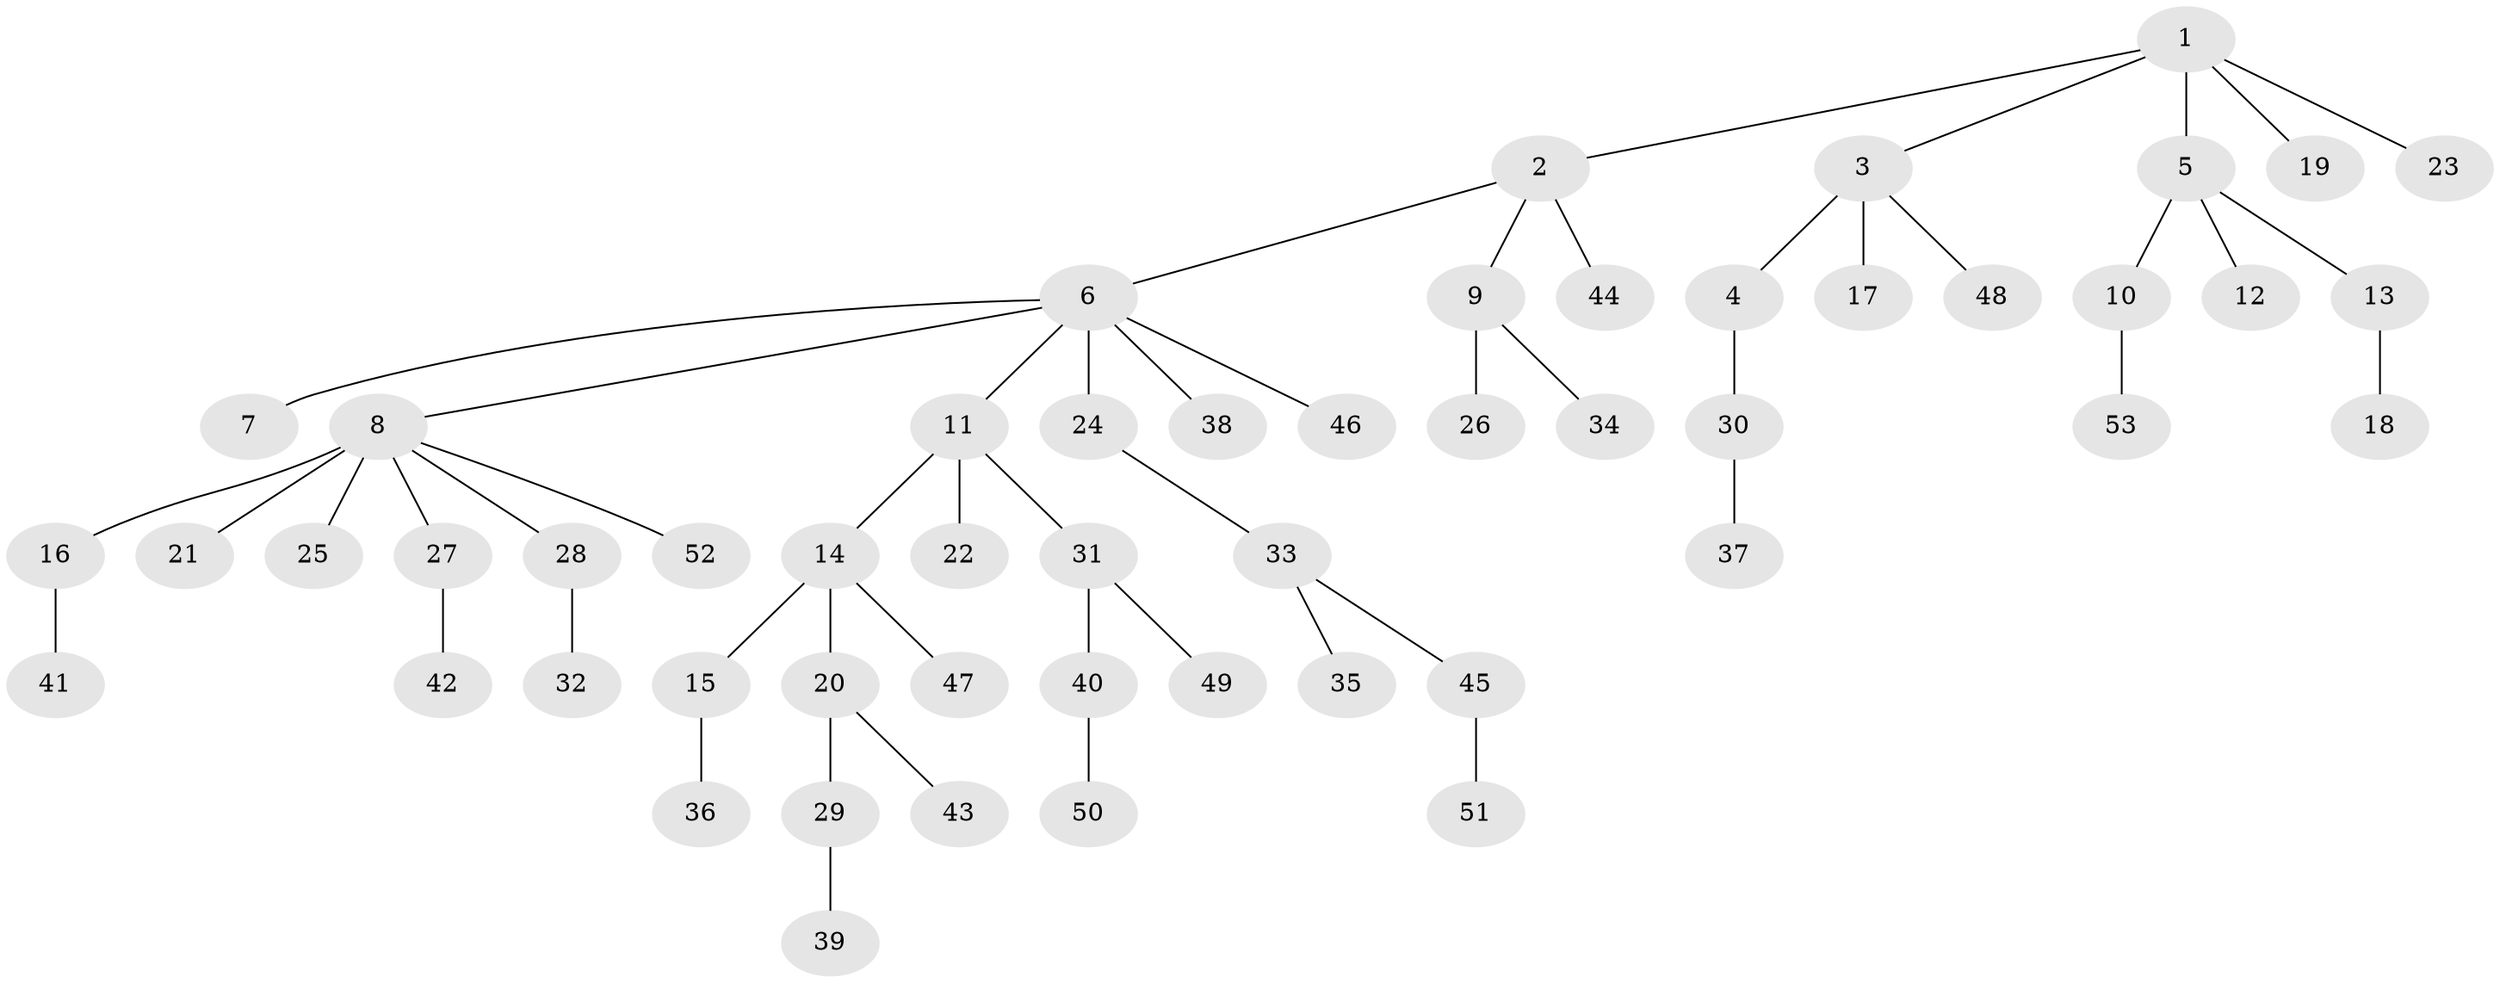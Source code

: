 // original degree distribution, {6: 0.029411764705882353, 5: 0.0392156862745098, 2: 0.28431372549019607, 4: 0.0392156862745098, 7: 0.00980392156862745, 3: 0.10784313725490197, 1: 0.49019607843137253}
// Generated by graph-tools (version 1.1) at 2025/36/03/09/25 02:36:38]
// undirected, 53 vertices, 52 edges
graph export_dot {
graph [start="1"]
  node [color=gray90,style=filled];
  1;
  2;
  3;
  4;
  5;
  6;
  7;
  8;
  9;
  10;
  11;
  12;
  13;
  14;
  15;
  16;
  17;
  18;
  19;
  20;
  21;
  22;
  23;
  24;
  25;
  26;
  27;
  28;
  29;
  30;
  31;
  32;
  33;
  34;
  35;
  36;
  37;
  38;
  39;
  40;
  41;
  42;
  43;
  44;
  45;
  46;
  47;
  48;
  49;
  50;
  51;
  52;
  53;
  1 -- 2 [weight=1.0];
  1 -- 3 [weight=1.0];
  1 -- 5 [weight=1.0];
  1 -- 19 [weight=1.0];
  1 -- 23 [weight=1.0];
  2 -- 6 [weight=1.0];
  2 -- 9 [weight=1.0];
  2 -- 44 [weight=1.0];
  3 -- 4 [weight=2.0];
  3 -- 17 [weight=1.0];
  3 -- 48 [weight=1.0];
  4 -- 30 [weight=1.0];
  5 -- 10 [weight=1.0];
  5 -- 12 [weight=2.0];
  5 -- 13 [weight=1.0];
  6 -- 7 [weight=1.0];
  6 -- 8 [weight=1.0];
  6 -- 11 [weight=1.0];
  6 -- 24 [weight=1.0];
  6 -- 38 [weight=1.0];
  6 -- 46 [weight=1.0];
  8 -- 16 [weight=1.0];
  8 -- 21 [weight=3.0];
  8 -- 25 [weight=1.0];
  8 -- 27 [weight=1.0];
  8 -- 28 [weight=1.0];
  8 -- 52 [weight=1.0];
  9 -- 26 [weight=1.0];
  9 -- 34 [weight=1.0];
  10 -- 53 [weight=1.0];
  11 -- 14 [weight=1.0];
  11 -- 22 [weight=2.0];
  11 -- 31 [weight=1.0];
  13 -- 18 [weight=2.0];
  14 -- 15 [weight=1.0];
  14 -- 20 [weight=1.0];
  14 -- 47 [weight=1.0];
  15 -- 36 [weight=2.0];
  16 -- 41 [weight=1.0];
  20 -- 29 [weight=1.0];
  20 -- 43 [weight=1.0];
  24 -- 33 [weight=2.0];
  27 -- 42 [weight=1.0];
  28 -- 32 [weight=1.0];
  29 -- 39 [weight=1.0];
  30 -- 37 [weight=1.0];
  31 -- 40 [weight=1.0];
  31 -- 49 [weight=1.0];
  33 -- 35 [weight=1.0];
  33 -- 45 [weight=1.0];
  40 -- 50 [weight=2.0];
  45 -- 51 [weight=1.0];
}
